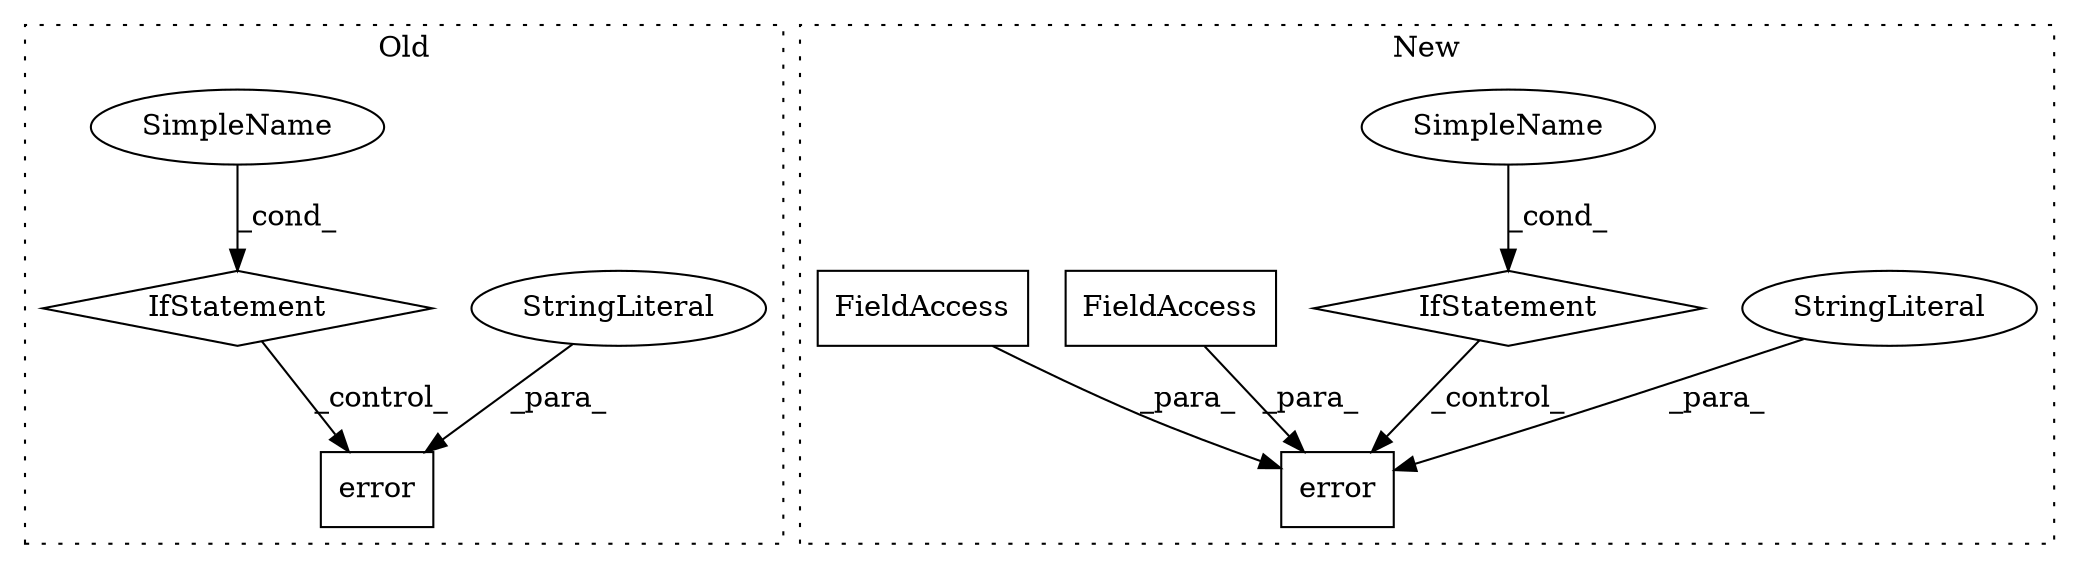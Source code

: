 digraph G {
subgraph cluster0 {
1 [label="error" a="32" s="2210,2259" l="6,1" shape="box"];
3 [label="StringLiteral" a="45" s="2216" l="43" shape="ellipse"];
7 [label="IfStatement" a="25" s="2162,2192" l="4,2" shape="diamond"];
8 [label="SimpleName" a="42" s="" l="" shape="ellipse"];
label = "Old";
style="dotted";
}
subgraph cluster1 {
2 [label="error" a="32" s="2257,2336" l="6,1" shape="box"];
4 [label="StringLiteral" a="45" s="2263" l="48" shape="ellipse"];
5 [label="IfStatement" a="25" s="2171,2201" l="4,2" shape="diamond"];
6 [label="SimpleName" a="42" s="" l="" shape="ellipse"];
9 [label="FieldAccess" a="22" s="2312" l="14" shape="box"];
10 [label="FieldAccess" a="22" s="2327" l="9" shape="box"];
label = "New";
style="dotted";
}
3 -> 1 [label="_para_"];
4 -> 2 [label="_para_"];
5 -> 2 [label="_control_"];
6 -> 5 [label="_cond_"];
7 -> 1 [label="_control_"];
8 -> 7 [label="_cond_"];
9 -> 2 [label="_para_"];
10 -> 2 [label="_para_"];
}